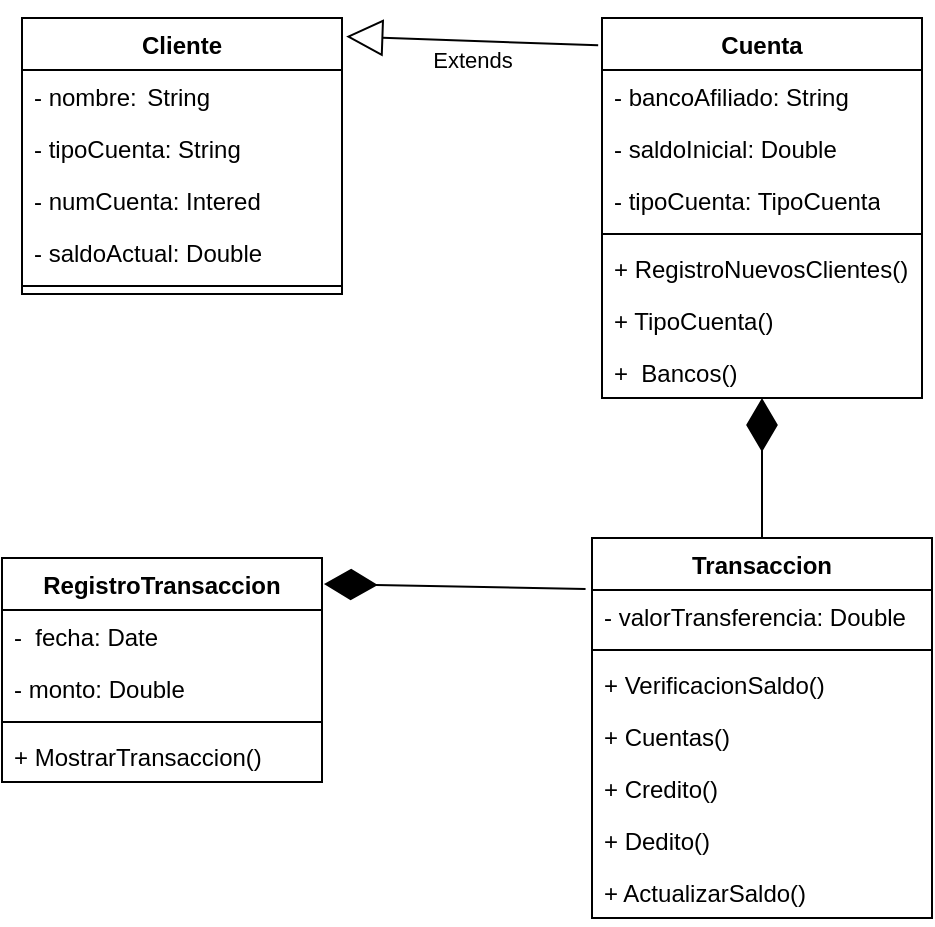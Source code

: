 <mxfile version="21.6.8" type="device">
  <diagram id="C5RBs43oDa-KdzZeNtuy" name="Page-1">
    <mxGraphModel dx="1434" dy="800" grid="1" gridSize="10" guides="1" tooltips="1" connect="1" arrows="1" fold="1" page="1" pageScale="1" pageWidth="827" pageHeight="1169" math="0" shadow="0">
      <root>
        <mxCell id="WIyWlLk6GJQsqaUBKTNV-0" />
        <mxCell id="WIyWlLk6GJQsqaUBKTNV-1" parent="WIyWlLk6GJQsqaUBKTNV-0" />
        <mxCell id="W4AB2y-r5YHfCW5tSVrc-11" value="Cliente" style="swimlane;fontStyle=1;align=center;verticalAlign=top;childLayout=stackLayout;horizontal=1;startSize=26;horizontalStack=0;resizeParent=1;resizeParentMax=0;resizeLast=0;collapsible=1;marginBottom=0;whiteSpace=wrap;html=1;" parent="WIyWlLk6GJQsqaUBKTNV-1" vertex="1">
          <mxGeometry x="140" y="160" width="160" height="138" as="geometry" />
        </mxCell>
        <mxCell id="W4AB2y-r5YHfCW5tSVrc-12" value="&lt;font style=&quot;vertical-align: inherit;&quot;&gt;&lt;font style=&quot;vertical-align: inherit;&quot;&gt;- nombre:&lt;span style=&quot;white-space: pre;&quot;&gt;&#x9;&lt;/span&gt;&amp;nbsp;String&lt;/font&gt;&lt;/font&gt;" style="text;strokeColor=none;fillColor=none;align=left;verticalAlign=top;spacingLeft=4;spacingRight=4;overflow=hidden;rotatable=0;points=[[0,0.5],[1,0.5]];portConstraint=eastwest;whiteSpace=wrap;html=1;" parent="W4AB2y-r5YHfCW5tSVrc-11" vertex="1">
          <mxGeometry y="26" width="160" height="26" as="geometry" />
        </mxCell>
        <mxCell id="W4AB2y-r5YHfCW5tSVrc-17" value="- tipoCuenta: String" style="text;strokeColor=none;fillColor=none;align=left;verticalAlign=top;spacingLeft=4;spacingRight=4;overflow=hidden;rotatable=0;points=[[0,0.5],[1,0.5]];portConstraint=eastwest;whiteSpace=wrap;html=1;" parent="W4AB2y-r5YHfCW5tSVrc-11" vertex="1">
          <mxGeometry y="52" width="160" height="26" as="geometry" />
        </mxCell>
        <mxCell id="W4AB2y-r5YHfCW5tSVrc-16" value="- numCuenta: Intered" style="text;strokeColor=none;fillColor=none;align=left;verticalAlign=top;spacingLeft=4;spacingRight=4;overflow=hidden;rotatable=0;points=[[0,0.5],[1,0.5]];portConstraint=eastwest;whiteSpace=wrap;html=1;" parent="W4AB2y-r5YHfCW5tSVrc-11" vertex="1">
          <mxGeometry y="78" width="160" height="26" as="geometry" />
        </mxCell>
        <mxCell id="ktnz6XJUMfpp14JHSERq-0" value="- saldoActual: Double" style="text;strokeColor=none;fillColor=none;align=left;verticalAlign=top;spacingLeft=4;spacingRight=4;overflow=hidden;rotatable=0;points=[[0,0.5],[1,0.5]];portConstraint=eastwest;whiteSpace=wrap;html=1;" parent="W4AB2y-r5YHfCW5tSVrc-11" vertex="1">
          <mxGeometry y="104" width="160" height="26" as="geometry" />
        </mxCell>
        <mxCell id="W4AB2y-r5YHfCW5tSVrc-13" value="" style="line;strokeWidth=1;fillColor=none;align=left;verticalAlign=middle;spacingTop=-1;spacingLeft=3;spacingRight=3;rotatable=0;labelPosition=right;points=[];portConstraint=eastwest;strokeColor=inherit;" parent="W4AB2y-r5YHfCW5tSVrc-11" vertex="1">
          <mxGeometry y="130" width="160" height="8" as="geometry" />
        </mxCell>
        <mxCell id="Zjv-zBIpglrJ-WqZ_jk5-0" value="Cuenta" style="swimlane;fontStyle=1;align=center;verticalAlign=top;childLayout=stackLayout;horizontal=1;startSize=26;horizontalStack=0;resizeParent=1;resizeParentMax=0;resizeLast=0;collapsible=1;marginBottom=0;whiteSpace=wrap;html=1;" parent="WIyWlLk6GJQsqaUBKTNV-1" vertex="1">
          <mxGeometry x="430" y="160" width="160" height="190" as="geometry" />
        </mxCell>
        <mxCell id="Zjv-zBIpglrJ-WqZ_jk5-2" value="- bancoAfiliado: String" style="text;strokeColor=none;fillColor=none;align=left;verticalAlign=top;spacingLeft=4;spacingRight=4;overflow=hidden;rotatable=0;points=[[0,0.5],[1,0.5]];portConstraint=eastwest;whiteSpace=wrap;html=1;" parent="Zjv-zBIpglrJ-WqZ_jk5-0" vertex="1">
          <mxGeometry y="26" width="160" height="26" as="geometry" />
        </mxCell>
        <mxCell id="7bpy6gzxW7ywSSdPXivx-6" value="- saldoInicial: Double" style="text;strokeColor=none;fillColor=none;align=left;verticalAlign=top;spacingLeft=4;spacingRight=4;overflow=hidden;rotatable=0;points=[[0,0.5],[1,0.5]];portConstraint=eastwest;whiteSpace=wrap;html=1;" vertex="1" parent="Zjv-zBIpglrJ-WqZ_jk5-0">
          <mxGeometry y="52" width="160" height="26" as="geometry" />
        </mxCell>
        <mxCell id="ktnz6XJUMfpp14JHSERq-42" value="- tipoCuenta: TipoCuenta" style="text;strokeColor=none;fillColor=none;align=left;verticalAlign=top;spacingLeft=4;spacingRight=4;overflow=hidden;rotatable=0;points=[[0,0.5],[1,0.5]];portConstraint=eastwest;whiteSpace=wrap;html=1;" parent="Zjv-zBIpglrJ-WqZ_jk5-0" vertex="1">
          <mxGeometry y="78" width="160" height="26" as="geometry" />
        </mxCell>
        <mxCell id="Zjv-zBIpglrJ-WqZ_jk5-4" value="" style="line;strokeWidth=1;fillColor=none;align=left;verticalAlign=middle;spacingTop=-1;spacingLeft=3;spacingRight=3;rotatable=0;labelPosition=right;points=[];portConstraint=eastwest;strokeColor=inherit;" parent="Zjv-zBIpglrJ-WqZ_jk5-0" vertex="1">
          <mxGeometry y="104" width="160" height="8" as="geometry" />
        </mxCell>
        <mxCell id="7bpy6gzxW7ywSSdPXivx-0" value="+ RegistroNuevosClientes()" style="text;strokeColor=none;fillColor=none;align=left;verticalAlign=top;spacingLeft=4;spacingRight=4;overflow=hidden;rotatable=0;points=[[0,0.5],[1,0.5]];portConstraint=eastwest;whiteSpace=wrap;html=1;" vertex="1" parent="Zjv-zBIpglrJ-WqZ_jk5-0">
          <mxGeometry y="112" width="160" height="26" as="geometry" />
        </mxCell>
        <mxCell id="7bpy6gzxW7ywSSdPXivx-4" value="+ TipoCuenta()" style="text;strokeColor=none;fillColor=none;align=left;verticalAlign=top;spacingLeft=4;spacingRight=4;overflow=hidden;rotatable=0;points=[[0,0.5],[1,0.5]];portConstraint=eastwest;whiteSpace=wrap;html=1;" vertex="1" parent="Zjv-zBIpglrJ-WqZ_jk5-0">
          <mxGeometry y="138" width="160" height="26" as="geometry" />
        </mxCell>
        <mxCell id="Zjv-zBIpglrJ-WqZ_jk5-3" value="+&amp;nbsp; Bancos()" style="text;strokeColor=none;fillColor=none;align=left;verticalAlign=top;spacingLeft=4;spacingRight=4;overflow=hidden;rotatable=0;points=[[0,0.5],[1,0.5]];portConstraint=eastwest;whiteSpace=wrap;html=1;" parent="Zjv-zBIpglrJ-WqZ_jk5-0" vertex="1">
          <mxGeometry y="164" width="160" height="26" as="geometry" />
        </mxCell>
        <mxCell id="Zjv-zBIpglrJ-WqZ_jk5-6" value="Transaccion" style="swimlane;fontStyle=1;align=center;verticalAlign=top;childLayout=stackLayout;horizontal=1;startSize=26;horizontalStack=0;resizeParent=1;resizeParentMax=0;resizeLast=0;collapsible=1;marginBottom=0;whiteSpace=wrap;html=1;" parent="WIyWlLk6GJQsqaUBKTNV-1" vertex="1">
          <mxGeometry x="425" y="420" width="170" height="190" as="geometry" />
        </mxCell>
        <mxCell id="ktnz6XJUMfpp14JHSERq-4" value="- valorTransferencia: Double" style="text;strokeColor=none;fillColor=none;align=left;verticalAlign=top;spacingLeft=4;spacingRight=4;overflow=hidden;rotatable=0;points=[[0,0.5],[1,0.5]];portConstraint=eastwest;whiteSpace=wrap;html=1;" parent="Zjv-zBIpglrJ-WqZ_jk5-6" vertex="1">
          <mxGeometry y="26" width="170" height="26" as="geometry" />
        </mxCell>
        <mxCell id="Zjv-zBIpglrJ-WqZ_jk5-8" value="" style="line;strokeWidth=1;fillColor=none;align=left;verticalAlign=middle;spacingTop=-1;spacingLeft=3;spacingRight=3;rotatable=0;labelPosition=right;points=[];portConstraint=eastwest;strokeColor=inherit;" parent="Zjv-zBIpglrJ-WqZ_jk5-6" vertex="1">
          <mxGeometry y="52" width="170" height="8" as="geometry" />
        </mxCell>
        <mxCell id="Zjv-zBIpglrJ-WqZ_jk5-9" value="+ VerificacionSaldo()" style="text;strokeColor=none;fillColor=none;align=left;verticalAlign=top;spacingLeft=4;spacingRight=4;overflow=hidden;rotatable=0;points=[[0,0.5],[1,0.5]];portConstraint=eastwest;whiteSpace=wrap;html=1;" parent="Zjv-zBIpglrJ-WqZ_jk5-6" vertex="1">
          <mxGeometry y="60" width="170" height="26" as="geometry" />
        </mxCell>
        <mxCell id="7bpy6gzxW7ywSSdPXivx-7" value="+ Cuentas()" style="text;strokeColor=none;fillColor=none;align=left;verticalAlign=top;spacingLeft=4;spacingRight=4;overflow=hidden;rotatable=0;points=[[0,0.5],[1,0.5]];portConstraint=eastwest;whiteSpace=wrap;html=1;" vertex="1" parent="Zjv-zBIpglrJ-WqZ_jk5-6">
          <mxGeometry y="86" width="170" height="26" as="geometry" />
        </mxCell>
        <mxCell id="7bpy6gzxW7ywSSdPXivx-8" value="+ Credito()" style="text;strokeColor=none;fillColor=none;align=left;verticalAlign=top;spacingLeft=4;spacingRight=4;overflow=hidden;rotatable=0;points=[[0,0.5],[1,0.5]];portConstraint=eastwest;whiteSpace=wrap;html=1;" vertex="1" parent="Zjv-zBIpglrJ-WqZ_jk5-6">
          <mxGeometry y="112" width="170" height="26" as="geometry" />
        </mxCell>
        <mxCell id="7bpy6gzxW7ywSSdPXivx-10" value="+ Dedito()" style="text;strokeColor=none;fillColor=none;align=left;verticalAlign=top;spacingLeft=4;spacingRight=4;overflow=hidden;rotatable=0;points=[[0,0.5],[1,0.5]];portConstraint=eastwest;whiteSpace=wrap;html=1;" vertex="1" parent="Zjv-zBIpglrJ-WqZ_jk5-6">
          <mxGeometry y="138" width="170" height="26" as="geometry" />
        </mxCell>
        <mxCell id="7bpy6gzxW7ywSSdPXivx-9" value="+ ActualizarSaldo()" style="text;strokeColor=none;fillColor=none;align=left;verticalAlign=top;spacingLeft=4;spacingRight=4;overflow=hidden;rotatable=0;points=[[0,0.5],[1,0.5]];portConstraint=eastwest;whiteSpace=wrap;html=1;" vertex="1" parent="Zjv-zBIpglrJ-WqZ_jk5-6">
          <mxGeometry y="164" width="170" height="26" as="geometry" />
        </mxCell>
        <mxCell id="ktnz6XJUMfpp14JHSERq-6" value="Extends" style="endArrow=block;endSize=16;endFill=0;html=1;rounded=0;exitX=-0.012;exitY=0.072;exitDx=0;exitDy=0;exitPerimeter=0;entryX=1.013;entryY=0.067;entryDx=0;entryDy=0;entryPerimeter=0;" parent="WIyWlLk6GJQsqaUBKTNV-1" source="Zjv-zBIpglrJ-WqZ_jk5-0" target="W4AB2y-r5YHfCW5tSVrc-11" edge="1">
          <mxGeometry y="10" width="160" relative="1" as="geometry">
            <mxPoint x="430" y="170" as="sourcePoint" />
            <mxPoint x="290" y="170" as="targetPoint" />
            <mxPoint as="offset" />
          </mxGeometry>
        </mxCell>
        <mxCell id="ktnz6XJUMfpp14JHSERq-8" value="" style="endArrow=diamondThin;endFill=1;endSize=24;html=1;rounded=0;exitX=0.5;exitY=0;exitDx=0;exitDy=0;entryX=0.5;entryY=1;entryDx=0;entryDy=0;" parent="WIyWlLk6GJQsqaUBKTNV-1" source="Zjv-zBIpglrJ-WqZ_jk5-6" target="Zjv-zBIpglrJ-WqZ_jk5-0" edge="1">
          <mxGeometry width="160" relative="1" as="geometry">
            <mxPoint x="390" y="360" as="sourcePoint" />
            <mxPoint x="510.96" y="297.012" as="targetPoint" />
          </mxGeometry>
        </mxCell>
        <mxCell id="ktnz6XJUMfpp14JHSERq-9" value="" style="endArrow=diamondThin;endFill=1;endSize=24;html=1;rounded=0;exitX=-0.019;exitY=0.134;exitDx=0;exitDy=0;exitPerimeter=0;entryX=1.006;entryY=0.116;entryDx=0;entryDy=0;entryPerimeter=0;" parent="WIyWlLk6GJQsqaUBKTNV-1" source="Zjv-zBIpglrJ-WqZ_jk5-6" target="ktnz6XJUMfpp14JHSERq-10" edge="1">
          <mxGeometry width="160" relative="1" as="geometry">
            <mxPoint x="100" y="530" as="sourcePoint" />
            <mxPoint x="280" y="435" as="targetPoint" />
          </mxGeometry>
        </mxCell>
        <mxCell id="ktnz6XJUMfpp14JHSERq-10" value="RegistroTransaccion" style="swimlane;fontStyle=1;align=center;verticalAlign=top;childLayout=stackLayout;horizontal=1;startSize=26;horizontalStack=0;resizeParent=1;resizeParentMax=0;resizeLast=0;collapsible=1;marginBottom=0;whiteSpace=wrap;html=1;" parent="WIyWlLk6GJQsqaUBKTNV-1" vertex="1">
          <mxGeometry x="130" y="430" width="160" height="112" as="geometry" />
        </mxCell>
        <mxCell id="ktnz6XJUMfpp14JHSERq-11" value="-&amp;nbsp; fecha: Date" style="text;strokeColor=none;fillColor=none;align=left;verticalAlign=top;spacingLeft=4;spacingRight=4;overflow=hidden;rotatable=0;points=[[0,0.5],[1,0.5]];portConstraint=eastwest;whiteSpace=wrap;html=1;" parent="ktnz6XJUMfpp14JHSERq-10" vertex="1">
          <mxGeometry y="26" width="160" height="26" as="geometry" />
        </mxCell>
        <mxCell id="ktnz6XJUMfpp14JHSERq-12" value="- monto: Double" style="text;strokeColor=none;fillColor=none;align=left;verticalAlign=top;spacingLeft=4;spacingRight=4;overflow=hidden;rotatable=0;points=[[0,0.5],[1,0.5]];portConstraint=eastwest;whiteSpace=wrap;html=1;" parent="ktnz6XJUMfpp14JHSERq-10" vertex="1">
          <mxGeometry y="52" width="160" height="26" as="geometry" />
        </mxCell>
        <mxCell id="ktnz6XJUMfpp14JHSERq-13" value="" style="line;strokeWidth=1;fillColor=none;align=left;verticalAlign=middle;spacingTop=-1;spacingLeft=3;spacingRight=3;rotatable=0;labelPosition=right;points=[];portConstraint=eastwest;strokeColor=inherit;" parent="ktnz6XJUMfpp14JHSERq-10" vertex="1">
          <mxGeometry y="78" width="160" height="8" as="geometry" />
        </mxCell>
        <mxCell id="ktnz6XJUMfpp14JHSERq-14" value="+ MostrarTransaccion()" style="text;strokeColor=none;fillColor=none;align=left;verticalAlign=top;spacingLeft=4;spacingRight=4;overflow=hidden;rotatable=0;points=[[0,0.5],[1,0.5]];portConstraint=eastwest;whiteSpace=wrap;html=1;" parent="ktnz6XJUMfpp14JHSERq-10" vertex="1">
          <mxGeometry y="86" width="160" height="26" as="geometry" />
        </mxCell>
      </root>
    </mxGraphModel>
  </diagram>
</mxfile>
